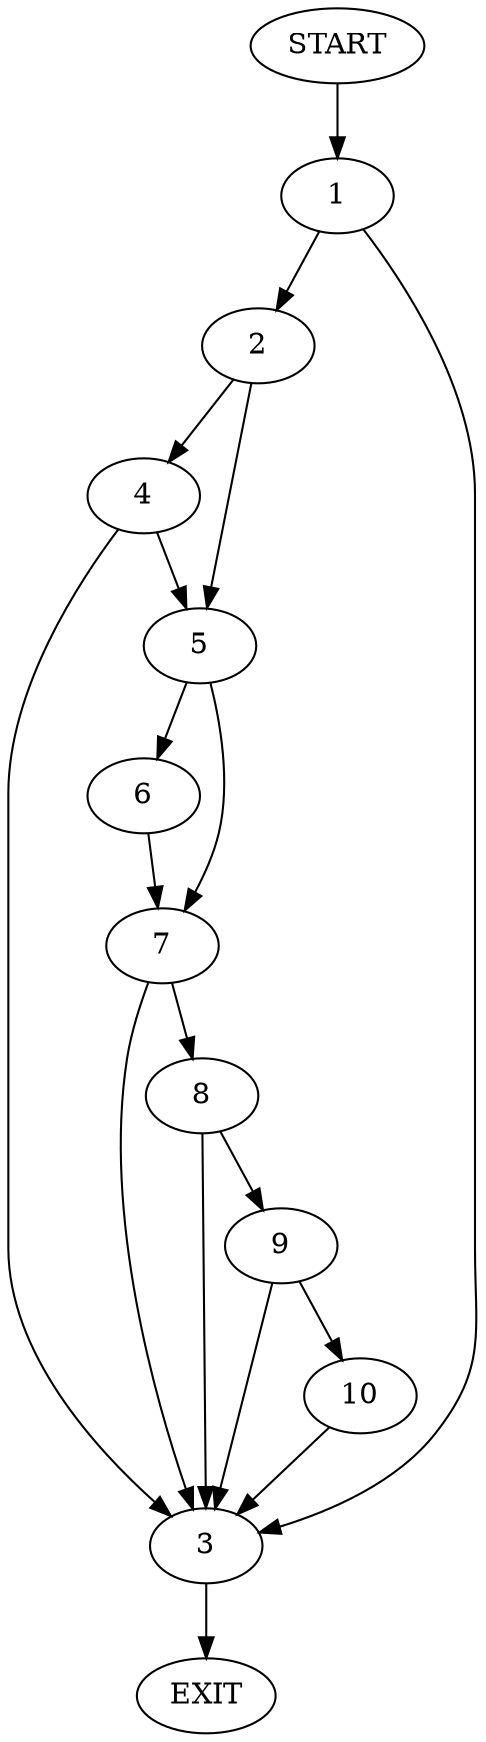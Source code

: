 digraph {
0 [label="START"]
11 [label="EXIT"]
0 -> 1
1 -> 2
1 -> 3
2 -> 4
2 -> 5
3 -> 11
4 -> 3
4 -> 5
5 -> 6
5 -> 7
7 -> 3
7 -> 8
6 -> 7
8 -> 3
8 -> 9
9 -> 3
9 -> 10
10 -> 3
}
